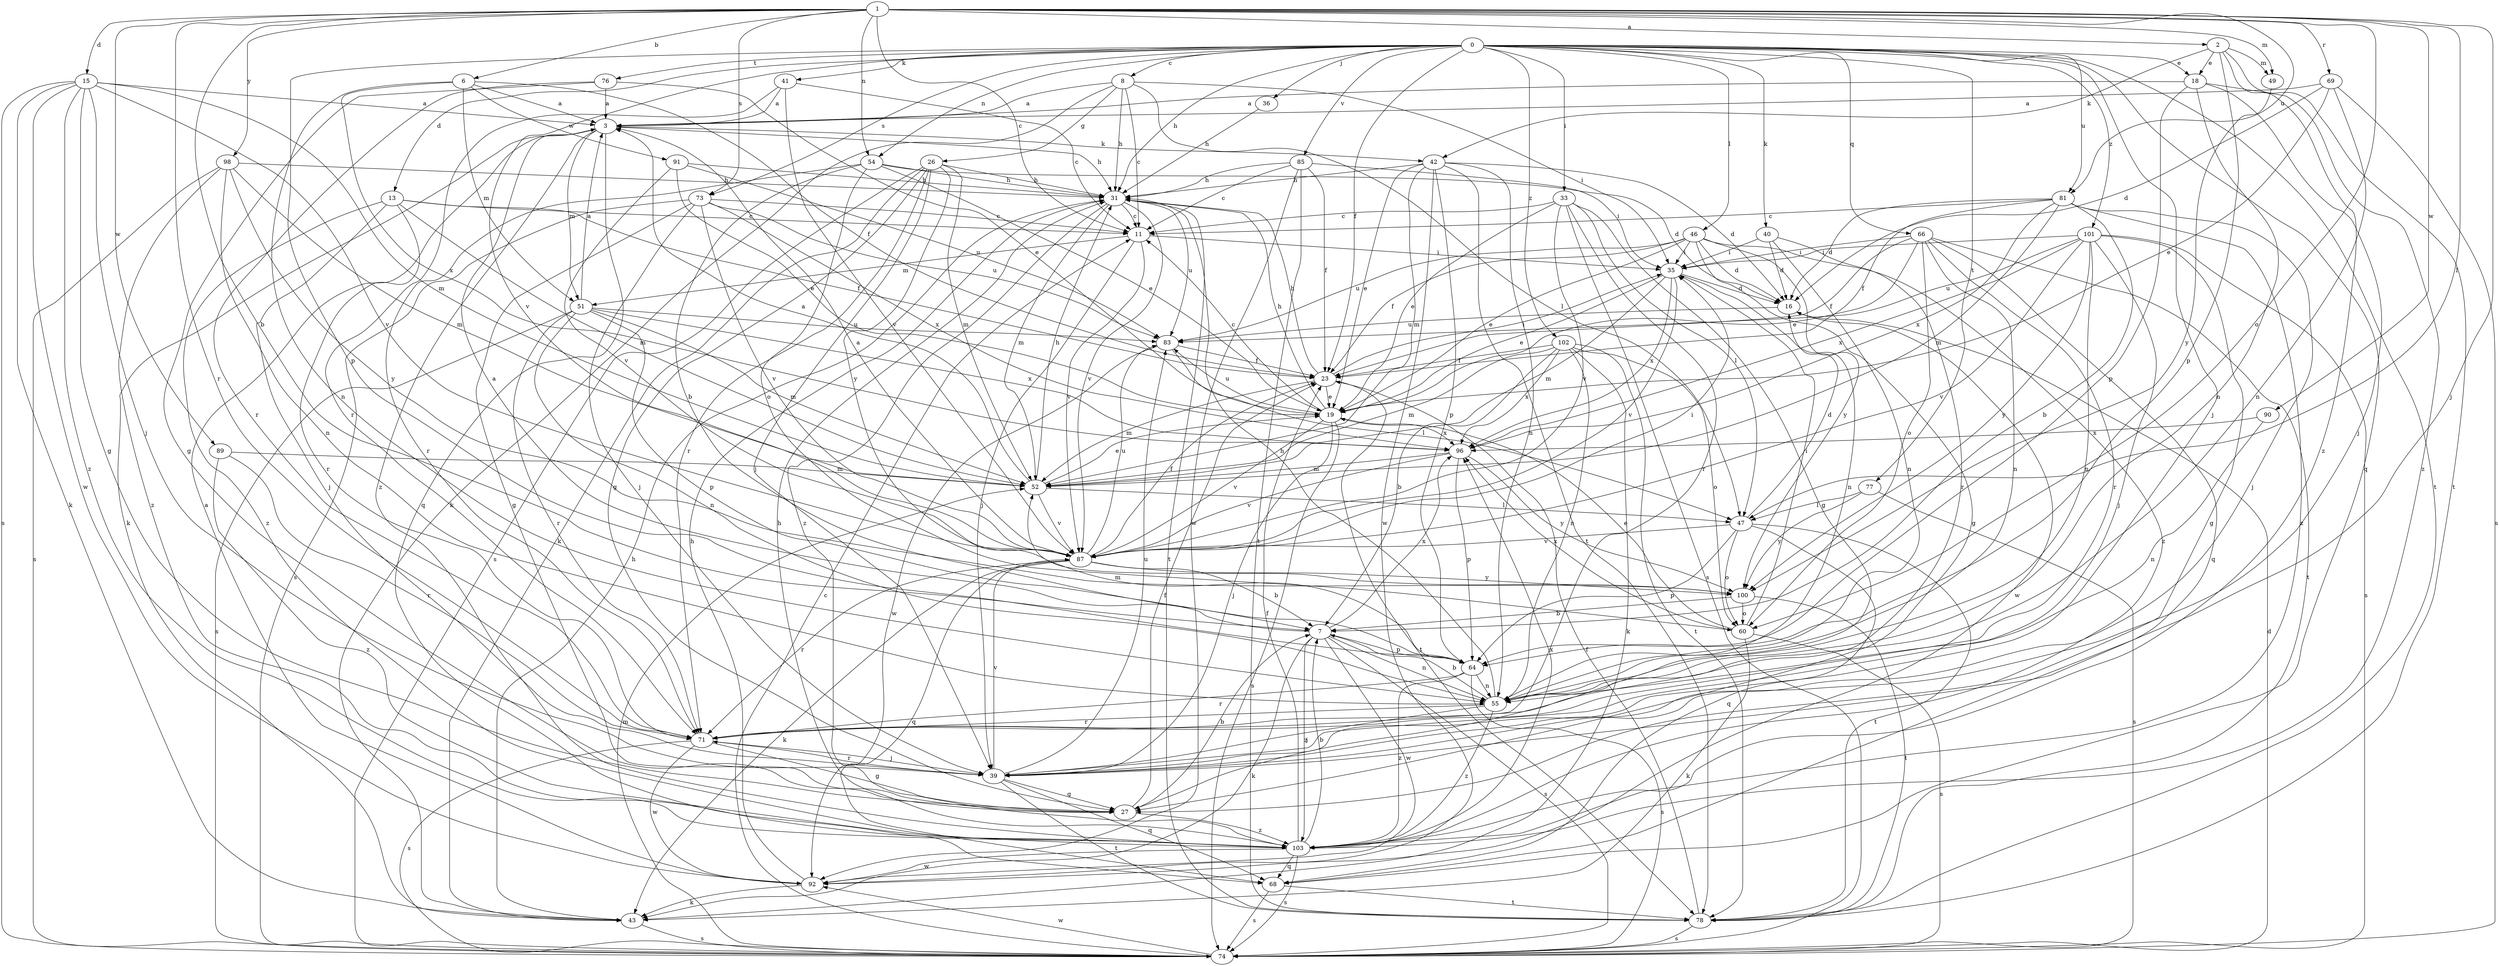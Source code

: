 strict digraph  {
0;
1;
2;
3;
6;
7;
8;
11;
13;
15;
16;
18;
19;
23;
26;
27;
31;
33;
35;
36;
39;
40;
41;
42;
43;
46;
47;
49;
51;
52;
54;
55;
60;
64;
66;
68;
69;
71;
73;
74;
76;
77;
78;
81;
83;
85;
87;
89;
90;
91;
92;
96;
98;
100;
101;
102;
103;
0 -> 8  [label=c];
0 -> 13  [label=d];
0 -> 18  [label=e];
0 -> 23  [label=f];
0 -> 31  [label=h];
0 -> 33  [label=i];
0 -> 36  [label=j];
0 -> 39  [label=j];
0 -> 40  [label=k];
0 -> 41  [label=k];
0 -> 46  [label=l];
0 -> 54  [label=n];
0 -> 64  [label=p];
0 -> 66  [label=q];
0 -> 68  [label=q];
0 -> 73  [label=s];
0 -> 76  [label=t];
0 -> 77  [label=t];
0 -> 78  [label=t];
0 -> 81  [label=u];
0 -> 85  [label=v];
0 -> 87  [label=v];
0 -> 101  [label=z];
0 -> 102  [label=z];
1 -> 2  [label=a];
1 -> 6  [label=b];
1 -> 7  [label=b];
1 -> 11  [label=c];
1 -> 15  [label=d];
1 -> 39  [label=j];
1 -> 47  [label=l];
1 -> 49  [label=m];
1 -> 54  [label=n];
1 -> 60  [label=o];
1 -> 69  [label=r];
1 -> 71  [label=r];
1 -> 73  [label=s];
1 -> 81  [label=u];
1 -> 89  [label=w];
1 -> 90  [label=w];
1 -> 98  [label=y];
2 -> 18  [label=e];
2 -> 42  [label=k];
2 -> 49  [label=m];
2 -> 64  [label=p];
2 -> 78  [label=t];
2 -> 103  [label=z];
3 -> 31  [label=h];
3 -> 42  [label=k];
3 -> 43  [label=k];
3 -> 51  [label=m];
3 -> 68  [label=q];
3 -> 103  [label=z];
6 -> 3  [label=a];
6 -> 23  [label=f];
6 -> 51  [label=m];
6 -> 55  [label=n];
6 -> 91  [label=w];
6 -> 96  [label=x];
7 -> 3  [label=a];
7 -> 43  [label=k];
7 -> 55  [label=n];
7 -> 64  [label=p];
7 -> 74  [label=s];
7 -> 92  [label=w];
7 -> 96  [label=x];
7 -> 103  [label=z];
8 -> 3  [label=a];
8 -> 11  [label=c];
8 -> 26  [label=g];
8 -> 31  [label=h];
8 -> 35  [label=i];
8 -> 43  [label=k];
8 -> 47  [label=l];
11 -> 35  [label=i];
11 -> 39  [label=j];
11 -> 51  [label=m];
11 -> 87  [label=v];
13 -> 11  [label=c];
13 -> 23  [label=f];
13 -> 39  [label=j];
13 -> 52  [label=m];
13 -> 71  [label=r];
13 -> 103  [label=z];
15 -> 3  [label=a];
15 -> 27  [label=g];
15 -> 39  [label=j];
15 -> 43  [label=k];
15 -> 52  [label=m];
15 -> 74  [label=s];
15 -> 87  [label=v];
15 -> 92  [label=w];
15 -> 103  [label=z];
16 -> 83  [label=u];
16 -> 92  [label=w];
18 -> 3  [label=a];
18 -> 39  [label=j];
18 -> 55  [label=n];
18 -> 64  [label=p];
18 -> 103  [label=z];
19 -> 11  [label=c];
19 -> 31  [label=h];
19 -> 39  [label=j];
19 -> 74  [label=s];
19 -> 83  [label=u];
19 -> 87  [label=v];
19 -> 96  [label=x];
23 -> 19  [label=e];
23 -> 31  [label=h];
23 -> 35  [label=i];
23 -> 52  [label=m];
23 -> 78  [label=t];
26 -> 27  [label=g];
26 -> 31  [label=h];
26 -> 39  [label=j];
26 -> 43  [label=k];
26 -> 52  [label=m];
26 -> 71  [label=r];
26 -> 74  [label=s];
26 -> 100  [label=y];
27 -> 7  [label=b];
27 -> 23  [label=f];
27 -> 103  [label=z];
31 -> 11  [label=c];
31 -> 52  [label=m];
31 -> 78  [label=t];
31 -> 83  [label=u];
31 -> 87  [label=v];
31 -> 103  [label=z];
33 -> 11  [label=c];
33 -> 19  [label=e];
33 -> 27  [label=g];
33 -> 47  [label=l];
33 -> 71  [label=r];
33 -> 74  [label=s];
33 -> 87  [label=v];
35 -> 16  [label=d];
35 -> 19  [label=e];
35 -> 52  [label=m];
35 -> 55  [label=n];
35 -> 87  [label=v];
35 -> 96  [label=x];
36 -> 31  [label=h];
39 -> 27  [label=g];
39 -> 68  [label=q];
39 -> 71  [label=r];
39 -> 78  [label=t];
39 -> 83  [label=u];
39 -> 87  [label=v];
40 -> 16  [label=d];
40 -> 35  [label=i];
40 -> 55  [label=n];
40 -> 71  [label=r];
41 -> 3  [label=a];
41 -> 11  [label=c];
41 -> 71  [label=r];
41 -> 87  [label=v];
42 -> 16  [label=d];
42 -> 19  [label=e];
42 -> 31  [label=h];
42 -> 52  [label=m];
42 -> 55  [label=n];
42 -> 64  [label=p];
42 -> 78  [label=t];
42 -> 92  [label=w];
43 -> 31  [label=h];
43 -> 74  [label=s];
46 -> 16  [label=d];
46 -> 19  [label=e];
46 -> 23  [label=f];
46 -> 27  [label=g];
46 -> 35  [label=i];
46 -> 83  [label=u];
46 -> 100  [label=y];
46 -> 103  [label=z];
47 -> 16  [label=d];
47 -> 60  [label=o];
47 -> 64  [label=p];
47 -> 68  [label=q];
47 -> 78  [label=t];
47 -> 87  [label=v];
49 -> 100  [label=y];
51 -> 3  [label=a];
51 -> 52  [label=m];
51 -> 55  [label=n];
51 -> 64  [label=p];
51 -> 71  [label=r];
51 -> 74  [label=s];
51 -> 83  [label=u];
51 -> 96  [label=x];
52 -> 3  [label=a];
52 -> 19  [label=e];
52 -> 31  [label=h];
52 -> 47  [label=l];
52 -> 87  [label=v];
54 -> 7  [label=b];
54 -> 16  [label=d];
54 -> 19  [label=e];
54 -> 31  [label=h];
54 -> 60  [label=o];
54 -> 71  [label=r];
55 -> 7  [label=b];
55 -> 31  [label=h];
55 -> 39  [label=j];
55 -> 71  [label=r];
55 -> 103  [label=z];
60 -> 19  [label=e];
60 -> 35  [label=i];
60 -> 43  [label=k];
60 -> 74  [label=s];
60 -> 96  [label=x];
64 -> 52  [label=m];
64 -> 55  [label=n];
64 -> 71  [label=r];
64 -> 74  [label=s];
64 -> 103  [label=z];
66 -> 19  [label=e];
66 -> 23  [label=f];
66 -> 35  [label=i];
66 -> 55  [label=n];
66 -> 60  [label=o];
66 -> 68  [label=q];
66 -> 71  [label=r];
66 -> 78  [label=t];
68 -> 74  [label=s];
68 -> 78  [label=t];
69 -> 3  [label=a];
69 -> 16  [label=d];
69 -> 19  [label=e];
69 -> 55  [label=n];
69 -> 74  [label=s];
71 -> 27  [label=g];
71 -> 39  [label=j];
71 -> 74  [label=s];
71 -> 92  [label=w];
73 -> 11  [label=c];
73 -> 27  [label=g];
73 -> 39  [label=j];
73 -> 74  [label=s];
73 -> 83  [label=u];
73 -> 87  [label=v];
73 -> 96  [label=x];
74 -> 11  [label=c];
74 -> 16  [label=d];
74 -> 52  [label=m];
74 -> 92  [label=w];
76 -> 3  [label=a];
76 -> 19  [label=e];
76 -> 27  [label=g];
76 -> 71  [label=r];
77 -> 47  [label=l];
77 -> 74  [label=s];
77 -> 100  [label=y];
78 -> 23  [label=f];
78 -> 74  [label=s];
81 -> 7  [label=b];
81 -> 11  [label=c];
81 -> 16  [label=d];
81 -> 23  [label=f];
81 -> 39  [label=j];
81 -> 52  [label=m];
81 -> 96  [label=x];
81 -> 103  [label=z];
83 -> 23  [label=f];
83 -> 47  [label=l];
83 -> 92  [label=w];
85 -> 11  [label=c];
85 -> 23  [label=f];
85 -> 31  [label=h];
85 -> 35  [label=i];
85 -> 78  [label=t];
85 -> 92  [label=w];
87 -> 3  [label=a];
87 -> 7  [label=b];
87 -> 23  [label=f];
87 -> 35  [label=i];
87 -> 43  [label=k];
87 -> 68  [label=q];
87 -> 71  [label=r];
87 -> 83  [label=u];
87 -> 100  [label=y];
89 -> 52  [label=m];
89 -> 71  [label=r];
89 -> 103  [label=z];
90 -> 55  [label=n];
90 -> 96  [label=x];
91 -> 19  [label=e];
91 -> 31  [label=h];
91 -> 83  [label=u];
91 -> 87  [label=v];
92 -> 3  [label=a];
92 -> 31  [label=h];
92 -> 43  [label=k];
96 -> 52  [label=m];
96 -> 64  [label=p];
96 -> 87  [label=v];
96 -> 100  [label=y];
98 -> 31  [label=h];
98 -> 52  [label=m];
98 -> 55  [label=n];
98 -> 74  [label=s];
98 -> 100  [label=y];
98 -> 103  [label=z];
100 -> 7  [label=b];
100 -> 60  [label=o];
100 -> 78  [label=t];
101 -> 27  [label=g];
101 -> 35  [label=i];
101 -> 39  [label=j];
101 -> 55  [label=n];
101 -> 74  [label=s];
101 -> 83  [label=u];
101 -> 87  [label=v];
101 -> 96  [label=x];
101 -> 100  [label=y];
102 -> 7  [label=b];
102 -> 23  [label=f];
102 -> 43  [label=k];
102 -> 52  [label=m];
102 -> 55  [label=n];
102 -> 60  [label=o];
102 -> 78  [label=t];
102 -> 96  [label=x];
103 -> 7  [label=b];
103 -> 23  [label=f];
103 -> 31  [label=h];
103 -> 68  [label=q];
103 -> 74  [label=s];
103 -> 92  [label=w];
103 -> 96  [label=x];
}
